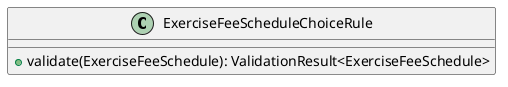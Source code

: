 @startuml

    class ExerciseFeeScheduleChoiceRule [[ExerciseFeeScheduleChoiceRule.html]] {
        +validate(ExerciseFeeSchedule): ValidationResult<ExerciseFeeSchedule>
    }

@enduml
